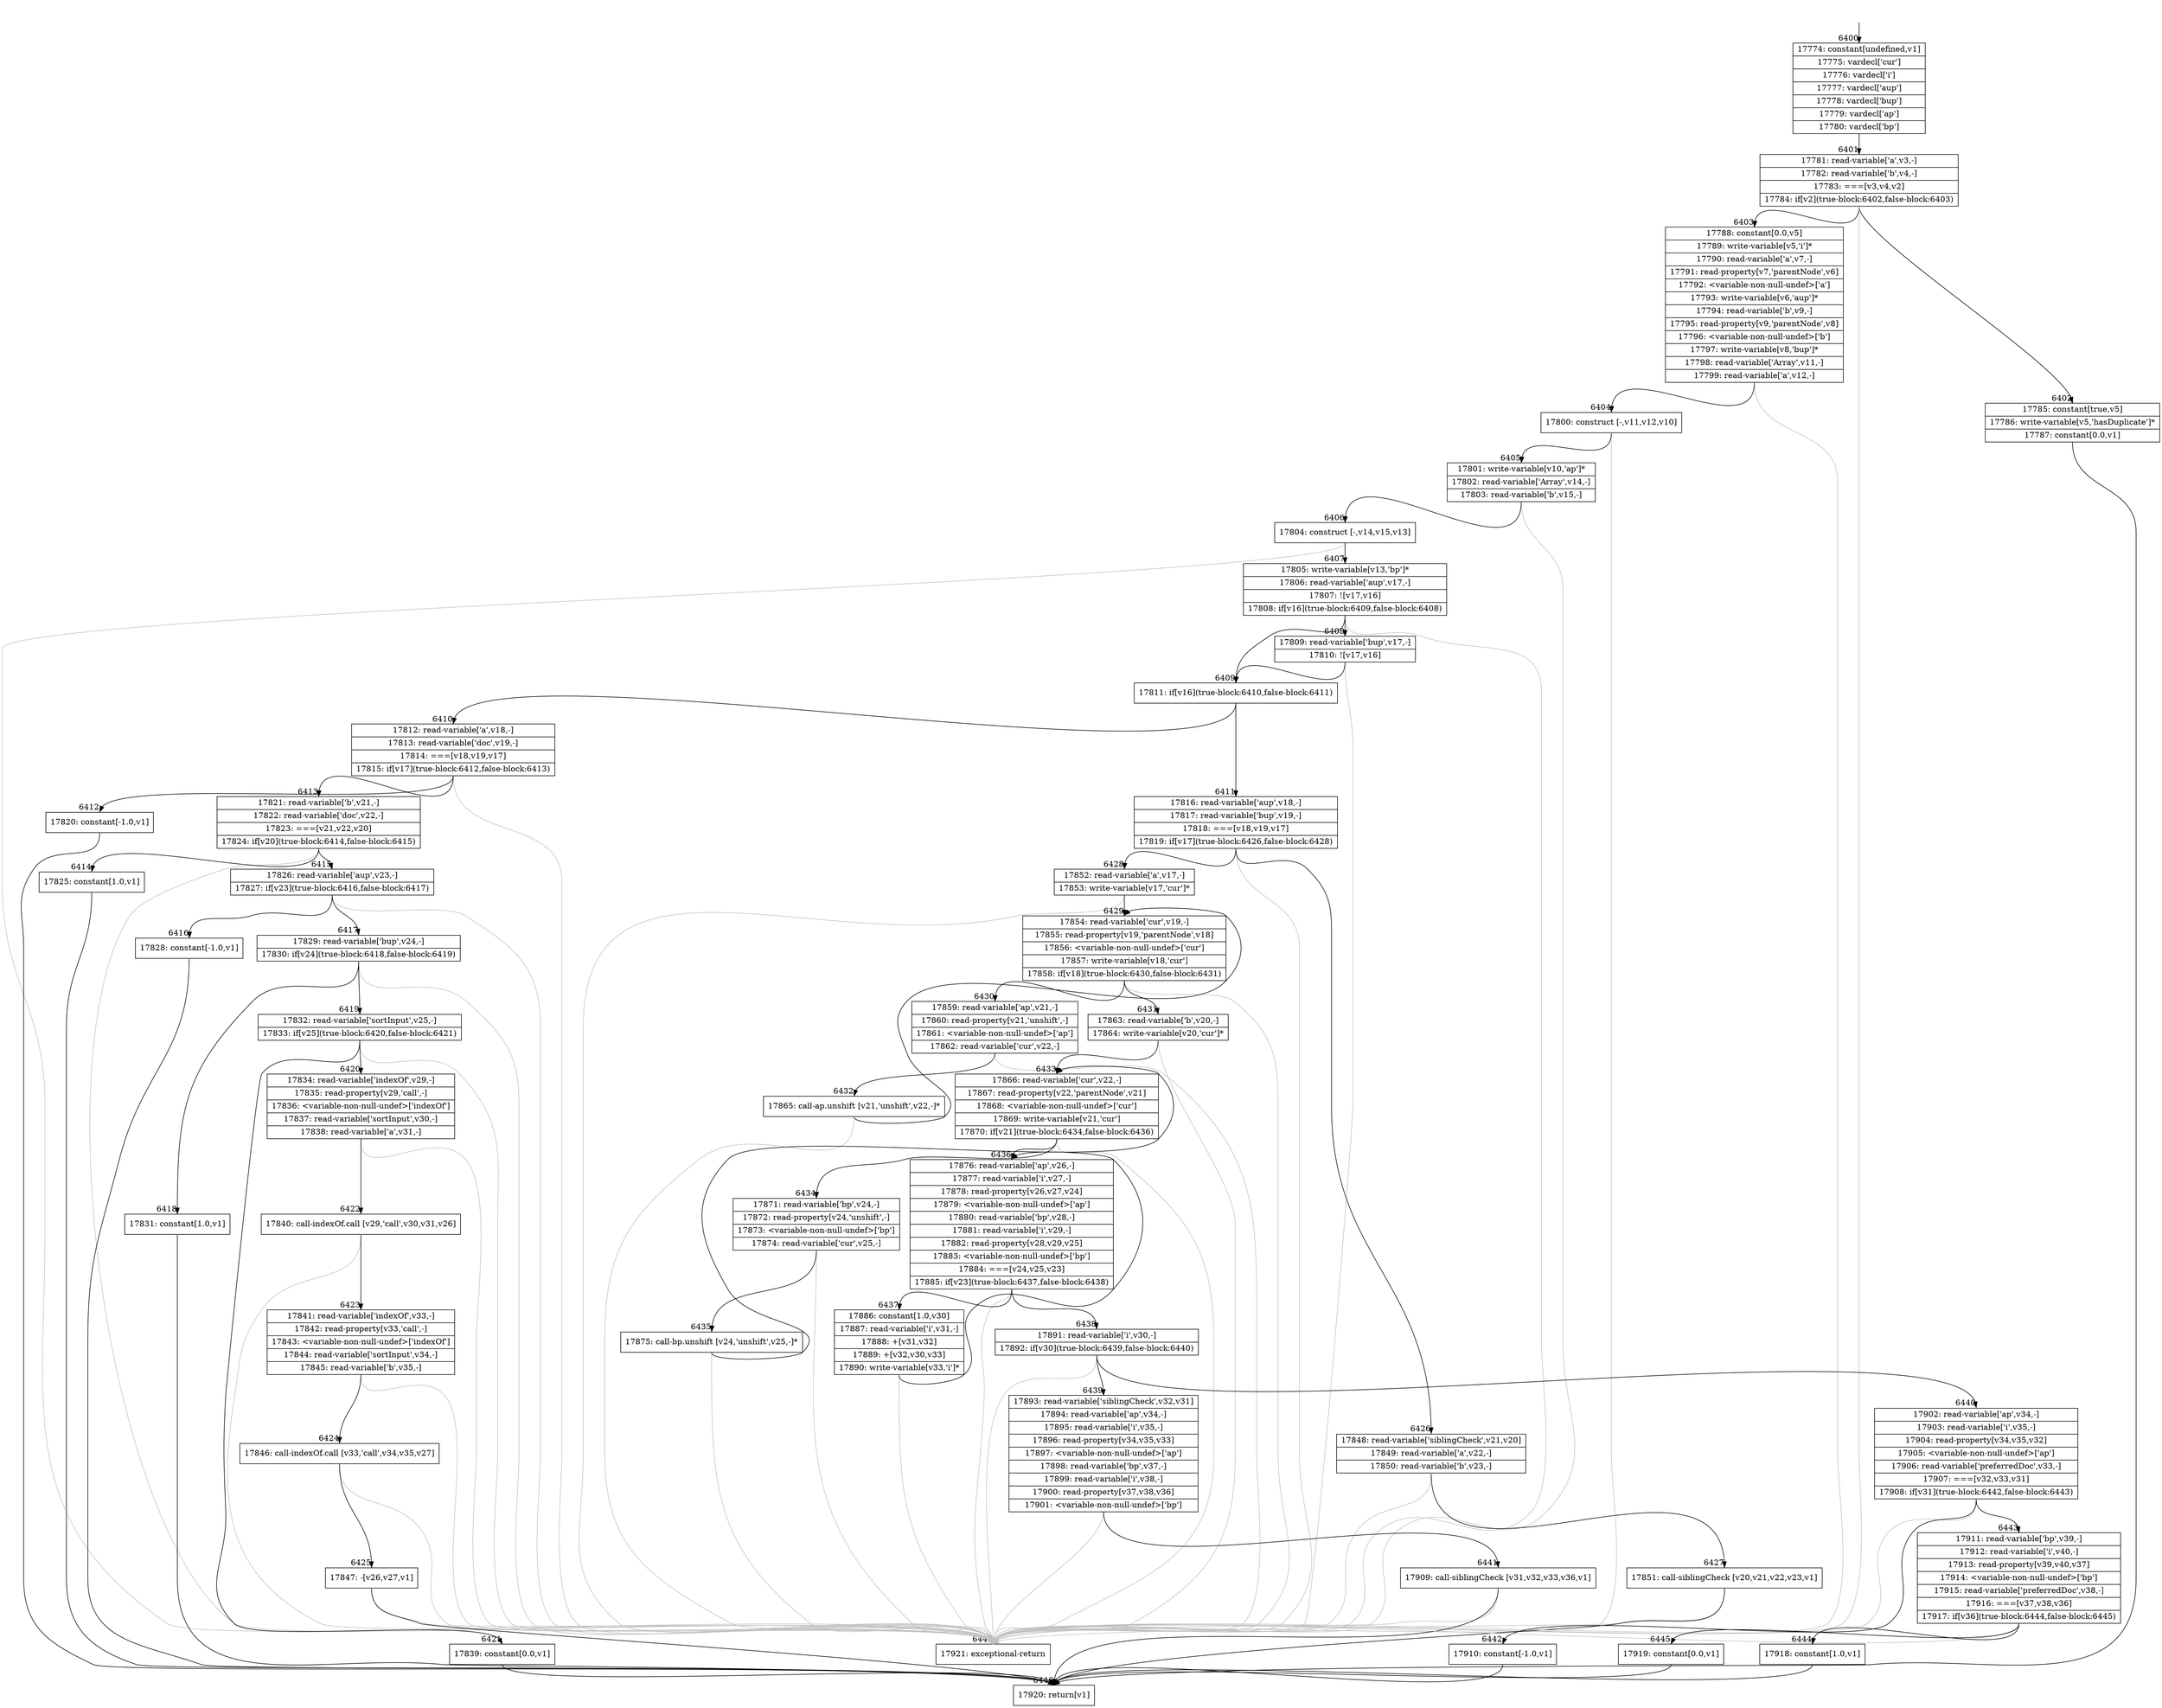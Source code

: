 digraph {
rankdir="TD"
BB_entry507[shape=none,label=""];
BB_entry507 -> BB6400 [tailport=s, headport=n, headlabel="    6400"]
BB6400 [shape=record label="{17774: constant[undefined,v1]|17775: vardecl['cur']|17776: vardecl['i']|17777: vardecl['aup']|17778: vardecl['bup']|17779: vardecl['ap']|17780: vardecl['bp']}" ] 
BB6400 -> BB6401 [tailport=s, headport=n, headlabel="      6401"]
BB6401 [shape=record label="{17781: read-variable['a',v3,-]|17782: read-variable['b',v4,-]|17783: ===[v3,v4,v2]|17784: if[v2](true-block:6402,false-block:6403)}" ] 
BB6401 -> BB6402 [tailport=s, headport=n, headlabel="      6402"]
BB6401 -> BB6403 [tailport=s, headport=n, headlabel="      6403"]
BB6401 -> BB6447 [tailport=s, headport=n, color=gray, headlabel="      6447"]
BB6402 [shape=record label="{17785: constant[true,v5]|17786: write-variable[v5,'hasDuplicate']*|17787: constant[0.0,v1]}" ] 
BB6402 -> BB6446 [tailport=s, headport=n, headlabel="      6446"]
BB6403 [shape=record label="{17788: constant[0.0,v5]|17789: write-variable[v5,'i']*|17790: read-variable['a',v7,-]|17791: read-property[v7,'parentNode',v6]|17792: \<variable-non-null-undef\>['a']|17793: write-variable[v6,'aup']*|17794: read-variable['b',v9,-]|17795: read-property[v9,'parentNode',v8]|17796: \<variable-non-null-undef\>['b']|17797: write-variable[v8,'bup']*|17798: read-variable['Array',v11,-]|17799: read-variable['a',v12,-]}" ] 
BB6403 -> BB6404 [tailport=s, headport=n, headlabel="      6404"]
BB6403 -> BB6447 [tailport=s, headport=n, color=gray]
BB6404 [shape=record label="{17800: construct [-,v11,v12,v10]}" ] 
BB6404 -> BB6405 [tailport=s, headport=n, headlabel="      6405"]
BB6404 -> BB6447 [tailport=s, headport=n, color=gray]
BB6405 [shape=record label="{17801: write-variable[v10,'ap']*|17802: read-variable['Array',v14,-]|17803: read-variable['b',v15,-]}" ] 
BB6405 -> BB6406 [tailport=s, headport=n, headlabel="      6406"]
BB6405 -> BB6447 [tailport=s, headport=n, color=gray]
BB6406 [shape=record label="{17804: construct [-,v14,v15,v13]}" ] 
BB6406 -> BB6407 [tailport=s, headport=n, headlabel="      6407"]
BB6406 -> BB6447 [tailport=s, headport=n, color=gray]
BB6407 [shape=record label="{17805: write-variable[v13,'bp']*|17806: read-variable['aup',v17,-]|17807: ![v17,v16]|17808: if[v16](true-block:6409,false-block:6408)}" ] 
BB6407 -> BB6409 [tailport=s, headport=n, headlabel="      6409"]
BB6407 -> BB6408 [tailport=s, headport=n, headlabel="      6408"]
BB6407 -> BB6447 [tailport=s, headport=n, color=gray]
BB6408 [shape=record label="{17809: read-variable['bup',v17,-]|17810: ![v17,v16]}" ] 
BB6408 -> BB6409 [tailport=s, headport=n]
BB6408 -> BB6447 [tailport=s, headport=n, color=gray]
BB6409 [shape=record label="{17811: if[v16](true-block:6410,false-block:6411)}" ] 
BB6409 -> BB6410 [tailport=s, headport=n, headlabel="      6410"]
BB6409 -> BB6411 [tailport=s, headport=n, headlabel="      6411"]
BB6410 [shape=record label="{17812: read-variable['a',v18,-]|17813: read-variable['doc',v19,-]|17814: ===[v18,v19,v17]|17815: if[v17](true-block:6412,false-block:6413)}" ] 
BB6410 -> BB6412 [tailport=s, headport=n, headlabel="      6412"]
BB6410 -> BB6413 [tailport=s, headport=n, headlabel="      6413"]
BB6410 -> BB6447 [tailport=s, headport=n, color=gray]
BB6411 [shape=record label="{17816: read-variable['aup',v18,-]|17817: read-variable['bup',v19,-]|17818: ===[v18,v19,v17]|17819: if[v17](true-block:6426,false-block:6428)}" ] 
BB6411 -> BB6426 [tailport=s, headport=n, headlabel="      6426"]
BB6411 -> BB6428 [tailport=s, headport=n, headlabel="      6428"]
BB6411 -> BB6447 [tailport=s, headport=n, color=gray]
BB6412 [shape=record label="{17820: constant[-1.0,v1]}" ] 
BB6412 -> BB6446 [tailport=s, headport=n]
BB6413 [shape=record label="{17821: read-variable['b',v21,-]|17822: read-variable['doc',v22,-]|17823: ===[v21,v22,v20]|17824: if[v20](true-block:6414,false-block:6415)}" ] 
BB6413 -> BB6414 [tailport=s, headport=n, headlabel="      6414"]
BB6413 -> BB6415 [tailport=s, headport=n, headlabel="      6415"]
BB6413 -> BB6447 [tailport=s, headport=n, color=gray]
BB6414 [shape=record label="{17825: constant[1.0,v1]}" ] 
BB6414 -> BB6446 [tailport=s, headport=n]
BB6415 [shape=record label="{17826: read-variable['aup',v23,-]|17827: if[v23](true-block:6416,false-block:6417)}" ] 
BB6415 -> BB6416 [tailport=s, headport=n, headlabel="      6416"]
BB6415 -> BB6417 [tailport=s, headport=n, headlabel="      6417"]
BB6415 -> BB6447 [tailport=s, headport=n, color=gray]
BB6416 [shape=record label="{17828: constant[-1.0,v1]}" ] 
BB6416 -> BB6446 [tailport=s, headport=n]
BB6417 [shape=record label="{17829: read-variable['bup',v24,-]|17830: if[v24](true-block:6418,false-block:6419)}" ] 
BB6417 -> BB6418 [tailport=s, headport=n, headlabel="      6418"]
BB6417 -> BB6419 [tailport=s, headport=n, headlabel="      6419"]
BB6417 -> BB6447 [tailport=s, headport=n, color=gray]
BB6418 [shape=record label="{17831: constant[1.0,v1]}" ] 
BB6418 -> BB6446 [tailport=s, headport=n]
BB6419 [shape=record label="{17832: read-variable['sortInput',v25,-]|17833: if[v25](true-block:6420,false-block:6421)}" ] 
BB6419 -> BB6420 [tailport=s, headport=n, headlabel="      6420"]
BB6419 -> BB6421 [tailport=s, headport=n, headlabel="      6421"]
BB6419 -> BB6447 [tailport=s, headport=n, color=gray]
BB6420 [shape=record label="{17834: read-variable['indexOf',v29,-]|17835: read-property[v29,'call',-]|17836: \<variable-non-null-undef\>['indexOf']|17837: read-variable['sortInput',v30,-]|17838: read-variable['a',v31,-]}" ] 
BB6420 -> BB6422 [tailport=s, headport=n, headlabel="      6422"]
BB6420 -> BB6447 [tailport=s, headport=n, color=gray]
BB6421 [shape=record label="{17839: constant[0.0,v1]}" ] 
BB6421 -> BB6446 [tailport=s, headport=n]
BB6422 [shape=record label="{17840: call-indexOf.call [v29,'call',v30,v31,v26]}" ] 
BB6422 -> BB6423 [tailport=s, headport=n, headlabel="      6423"]
BB6422 -> BB6447 [tailport=s, headport=n, color=gray]
BB6423 [shape=record label="{17841: read-variable['indexOf',v33,-]|17842: read-property[v33,'call',-]|17843: \<variable-non-null-undef\>['indexOf']|17844: read-variable['sortInput',v34,-]|17845: read-variable['b',v35,-]}" ] 
BB6423 -> BB6424 [tailport=s, headport=n, headlabel="      6424"]
BB6423 -> BB6447 [tailport=s, headport=n, color=gray]
BB6424 [shape=record label="{17846: call-indexOf.call [v33,'call',v34,v35,v27]}" ] 
BB6424 -> BB6425 [tailport=s, headport=n, headlabel="      6425"]
BB6424 -> BB6447 [tailport=s, headport=n, color=gray]
BB6425 [shape=record label="{17847: -[v26,v27,v1]}" ] 
BB6425 -> BB6446 [tailport=s, headport=n]
BB6425 -> BB6447 [tailport=s, headport=n, color=gray]
BB6426 [shape=record label="{17848: read-variable['siblingCheck',v21,v20]|17849: read-variable['a',v22,-]|17850: read-variable['b',v23,-]}" ] 
BB6426 -> BB6427 [tailport=s, headport=n, headlabel="      6427"]
BB6426 -> BB6447 [tailport=s, headport=n, color=gray]
BB6427 [shape=record label="{17851: call-siblingCheck [v20,v21,v22,v23,v1]}" ] 
BB6427 -> BB6446 [tailport=s, headport=n]
BB6427 -> BB6447 [tailport=s, headport=n, color=gray]
BB6428 [shape=record label="{17852: read-variable['a',v17,-]|17853: write-variable[v17,'cur']*}" ] 
BB6428 -> BB6429 [tailport=s, headport=n, headlabel="      6429"]
BB6428 -> BB6447 [tailport=s, headport=n, color=gray]
BB6429 [shape=record label="{17854: read-variable['cur',v19,-]|17855: read-property[v19,'parentNode',v18]|17856: \<variable-non-null-undef\>['cur']|17857: write-variable[v18,'cur']|17858: if[v18](true-block:6430,false-block:6431)}" ] 
BB6429 -> BB6430 [tailport=s, headport=n, headlabel="      6430"]
BB6429 -> BB6431 [tailport=s, headport=n, headlabel="      6431"]
BB6429 -> BB6447 [tailport=s, headport=n, color=gray]
BB6430 [shape=record label="{17859: read-variable['ap',v21,-]|17860: read-property[v21,'unshift',-]|17861: \<variable-non-null-undef\>['ap']|17862: read-variable['cur',v22,-]}" ] 
BB6430 -> BB6432 [tailport=s, headport=n, headlabel="      6432"]
BB6430 -> BB6447 [tailport=s, headport=n, color=gray]
BB6431 [shape=record label="{17863: read-variable['b',v20,-]|17864: write-variable[v20,'cur']*}" ] 
BB6431 -> BB6433 [tailport=s, headport=n, headlabel="      6433"]
BB6431 -> BB6447 [tailport=s, headport=n, color=gray]
BB6432 [shape=record label="{17865: call-ap.unshift [v21,'unshift',v22,-]*}" ] 
BB6432 -> BB6429 [tailport=s, headport=n]
BB6432 -> BB6447 [tailport=s, headport=n, color=gray]
BB6433 [shape=record label="{17866: read-variable['cur',v22,-]|17867: read-property[v22,'parentNode',v21]|17868: \<variable-non-null-undef\>['cur']|17869: write-variable[v21,'cur']|17870: if[v21](true-block:6434,false-block:6436)}" ] 
BB6433 -> BB6434 [tailport=s, headport=n, headlabel="      6434"]
BB6433 -> BB6436 [tailport=s, headport=n, headlabel="      6436"]
BB6433 -> BB6447 [tailport=s, headport=n, color=gray]
BB6434 [shape=record label="{17871: read-variable['bp',v24,-]|17872: read-property[v24,'unshift',-]|17873: \<variable-non-null-undef\>['bp']|17874: read-variable['cur',v25,-]}" ] 
BB6434 -> BB6435 [tailport=s, headport=n, headlabel="      6435"]
BB6434 -> BB6447 [tailport=s, headport=n, color=gray]
BB6435 [shape=record label="{17875: call-bp.unshift [v24,'unshift',v25,-]*}" ] 
BB6435 -> BB6433 [tailport=s, headport=n]
BB6435 -> BB6447 [tailport=s, headport=n, color=gray]
BB6436 [shape=record label="{17876: read-variable['ap',v26,-]|17877: read-variable['i',v27,-]|17878: read-property[v26,v27,v24]|17879: \<variable-non-null-undef\>['ap']|17880: read-variable['bp',v28,-]|17881: read-variable['i',v29,-]|17882: read-property[v28,v29,v25]|17883: \<variable-non-null-undef\>['bp']|17884: ===[v24,v25,v23]|17885: if[v23](true-block:6437,false-block:6438)}" ] 
BB6436 -> BB6437 [tailport=s, headport=n, headlabel="      6437"]
BB6436 -> BB6438 [tailport=s, headport=n, headlabel="      6438"]
BB6436 -> BB6447 [tailport=s, headport=n, color=gray]
BB6437 [shape=record label="{17886: constant[1.0,v30]|17887: read-variable['i',v31,-]|17888: +[v31,v32]|17889: +[v32,v30,v33]|17890: write-variable[v33,'i']*}" ] 
BB6437 -> BB6436 [tailport=s, headport=n]
BB6437 -> BB6447 [tailport=s, headport=n, color=gray]
BB6438 [shape=record label="{17891: read-variable['i',v30,-]|17892: if[v30](true-block:6439,false-block:6440)}" ] 
BB6438 -> BB6439 [tailport=s, headport=n, headlabel="      6439"]
BB6438 -> BB6440 [tailport=s, headport=n, headlabel="      6440"]
BB6438 -> BB6447 [tailport=s, headport=n, color=gray]
BB6439 [shape=record label="{17893: read-variable['siblingCheck',v32,v31]|17894: read-variable['ap',v34,-]|17895: read-variable['i',v35,-]|17896: read-property[v34,v35,v33]|17897: \<variable-non-null-undef\>['ap']|17898: read-variable['bp',v37,-]|17899: read-variable['i',v38,-]|17900: read-property[v37,v38,v36]|17901: \<variable-non-null-undef\>['bp']}" ] 
BB6439 -> BB6441 [tailport=s, headport=n, headlabel="      6441"]
BB6439 -> BB6447 [tailport=s, headport=n, color=gray]
BB6440 [shape=record label="{17902: read-variable['ap',v34,-]|17903: read-variable['i',v35,-]|17904: read-property[v34,v35,v32]|17905: \<variable-non-null-undef\>['ap']|17906: read-variable['preferredDoc',v33,-]|17907: ===[v32,v33,v31]|17908: if[v31](true-block:6442,false-block:6443)}" ] 
BB6440 -> BB6442 [tailport=s, headport=n, headlabel="      6442"]
BB6440 -> BB6443 [tailport=s, headport=n, headlabel="      6443"]
BB6440 -> BB6447 [tailport=s, headport=n, color=gray]
BB6441 [shape=record label="{17909: call-siblingCheck [v31,v32,v33,v36,v1]}" ] 
BB6441 -> BB6446 [tailport=s, headport=n]
BB6441 -> BB6447 [tailport=s, headport=n, color=gray]
BB6442 [shape=record label="{17910: constant[-1.0,v1]}" ] 
BB6442 -> BB6446 [tailport=s, headport=n]
BB6443 [shape=record label="{17911: read-variable['bp',v39,-]|17912: read-variable['i',v40,-]|17913: read-property[v39,v40,v37]|17914: \<variable-non-null-undef\>['bp']|17915: read-variable['preferredDoc',v38,-]|17916: ===[v37,v38,v36]|17917: if[v36](true-block:6444,false-block:6445)}" ] 
BB6443 -> BB6444 [tailport=s, headport=n, headlabel="      6444"]
BB6443 -> BB6445 [tailport=s, headport=n, headlabel="      6445"]
BB6443 -> BB6447 [tailport=s, headport=n, color=gray]
BB6444 [shape=record label="{17918: constant[1.0,v1]}" ] 
BB6444 -> BB6446 [tailport=s, headport=n]
BB6445 [shape=record label="{17919: constant[0.0,v1]}" ] 
BB6445 -> BB6446 [tailport=s, headport=n]
BB6446 [shape=record label="{17920: return[v1]}" ] 
BB6447 [shape=record label="{17921: exceptional-return}" ] 
//#$~ 5160
}
